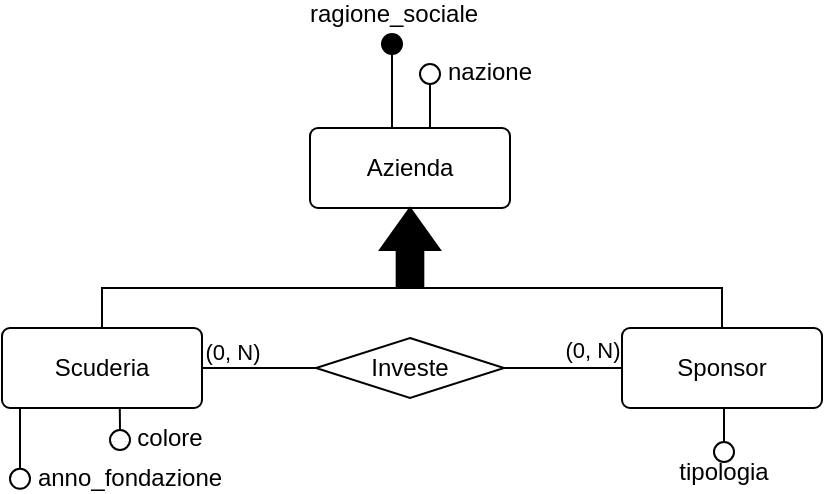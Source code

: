 <mxfile version="20.8.3" type="device"><diagram id="yc5u9u19qxj1vEaBZt0L" name="Pagina-1"><mxGraphModel dx="819" dy="406" grid="1" gridSize="10" guides="1" tooltips="1" connect="1" arrows="1" fold="1" page="1" pageScale="1" pageWidth="827" pageHeight="1169" math="0" shadow="0"><root><mxCell id="0"/><mxCell id="1" parent="0"/><mxCell id="zSOFJVMHJNUmHHIuk0LI-140" style="edgeStyle=orthogonalEdgeStyle;rounded=0;orthogonalLoop=1;jettySize=auto;html=1;exitX=0.5;exitY=0;exitDx=0;exitDy=0;entryX=0;entryY=0.5;entryDx=0;entryDy=0;entryPerimeter=0;strokeColor=default;endArrow=none;endFill=0;" parent="1" source="zSOFJVMHJNUmHHIuk0LI-96" target="zSOFJVMHJNUmHHIuk0LI-99" edge="1"><mxGeometry relative="1" as="geometry"><Array as="points"><mxPoint x="570" y="190"/></Array></mxGeometry></mxCell><mxCell id="zSOFJVMHJNUmHHIuk0LI-96" value="Sponsor" style="rounded=1;arcSize=10;whiteSpace=wrap;html=1;align=center;" parent="1" vertex="1"><mxGeometry x="520" y="210" width="100" height="40" as="geometry"/></mxCell><mxCell id="zSOFJVMHJNUmHHIuk0LI-139" style="edgeStyle=orthogonalEdgeStyle;rounded=0;orthogonalLoop=1;jettySize=auto;html=1;exitX=0.5;exitY=0;exitDx=0;exitDy=0;entryX=0;entryY=0.5;entryDx=0;entryDy=0;entryPerimeter=0;strokeColor=default;endArrow=none;endFill=0;" parent="1" source="zSOFJVMHJNUmHHIuk0LI-97" target="zSOFJVMHJNUmHHIuk0LI-99" edge="1"><mxGeometry relative="1" as="geometry"><Array as="points"><mxPoint x="260" y="190"/></Array></mxGeometry></mxCell><mxCell id="zSOFJVMHJNUmHHIuk0LI-97" value="Scuderia" style="rounded=1;arcSize=10;whiteSpace=wrap;html=1;align=center;" parent="1" vertex="1"><mxGeometry x="210" y="210" width="100" height="40" as="geometry"/></mxCell><mxCell id="zSOFJVMHJNUmHHIuk0LI-98" value="Azienda" style="rounded=1;arcSize=10;whiteSpace=wrap;html=1;align=center;" parent="1" vertex="1"><mxGeometry x="364" y="110" width="100" height="40" as="geometry"/></mxCell><mxCell id="zSOFJVMHJNUmHHIuk0LI-99" value="" style="shape=singleArrow;direction=north;whiteSpace=wrap;html=1;fillColor=#000000;arrowWidth=0.444;arrowSize=0.526;" parent="1" vertex="1"><mxGeometry x="399" y="150" width="30" height="40" as="geometry"/></mxCell><mxCell id="zSOFJVMHJNUmHHIuk0LI-104" value="" style="endArrow=none;html=1;rounded=0;strokeColor=default;entryX=0.5;entryY=1;entryDx=0;entryDy=0;" parent="1" target="zSOFJVMHJNUmHHIuk0LI-105" edge="1"><mxGeometry width="50" height="50" relative="1" as="geometry"><mxPoint x="405" y="110" as="sourcePoint"/><mxPoint x="360" y="100" as="targetPoint"/></mxGeometry></mxCell><mxCell id="zSOFJVMHJNUmHHIuk0LI-105" value="" style="ellipse;whiteSpace=wrap;html=1;aspect=fixed;fillColor=#000000;" parent="1" vertex="1"><mxGeometry x="400" y="63" width="10" height="10" as="geometry"/></mxCell><mxCell id="zSOFJVMHJNUmHHIuk0LI-109" value="ragione_sociale" style="text;html=1;strokeColor=none;fillColor=none;align=center;verticalAlign=middle;whiteSpace=wrap;rounded=0;" parent="1" vertex="1"><mxGeometry x="376" y="48" width="60" height="10" as="geometry"/></mxCell><mxCell id="zSOFJVMHJNUmHHIuk0LI-110" value="" style="endArrow=none;html=1;rounded=0;strokeColor=default;entryX=0.5;entryY=1;entryDx=0;entryDy=0;exitX=0.4;exitY=-0.009;exitDx=0;exitDy=0;exitPerimeter=0;" parent="1" target="zSOFJVMHJNUmHHIuk0LI-111" edge="1"><mxGeometry width="50" height="50" relative="1" as="geometry"><mxPoint x="424" y="109.64" as="sourcePoint"/><mxPoint x="370" y="110" as="targetPoint"/></mxGeometry></mxCell><mxCell id="zSOFJVMHJNUmHHIuk0LI-111" value="" style="ellipse;whiteSpace=wrap;html=1;aspect=fixed;fillColor=none;" parent="1" vertex="1"><mxGeometry x="419" y="78" width="10" height="10" as="geometry"/></mxCell><mxCell id="zSOFJVMHJNUmHHIuk0LI-118" value="nazione" style="text;html=1;strokeColor=none;fillColor=none;align=center;verticalAlign=middle;whiteSpace=wrap;rounded=0;" parent="1" vertex="1"><mxGeometry x="424" y="77" width="60" height="10" as="geometry"/></mxCell><mxCell id="TriCxUVUexyncDfQQ6oX-3" value="" style="ellipse;whiteSpace=wrap;html=1;aspect=fixed;fillColor=none;" vertex="1" parent="1"><mxGeometry x="214" y="280.4" width="10" height="10" as="geometry"/></mxCell><mxCell id="TriCxUVUexyncDfQQ6oX-4" value="" style="endArrow=none;html=1;rounded=0;strokeColor=default;exitX=0.5;exitY=0;exitDx=0;exitDy=0;" edge="1" parent="1" source="TriCxUVUexyncDfQQ6oX-3"><mxGeometry width="50" height="50" relative="1" as="geometry"><mxPoint x="214" y="329.4" as="sourcePoint"/><mxPoint x="219" y="250" as="targetPoint"/></mxGeometry></mxCell><mxCell id="TriCxUVUexyncDfQQ6oX-5" value="anno_fondazione" style="text;html=1;strokeColor=none;fillColor=none;align=center;verticalAlign=middle;whiteSpace=wrap;rounded=0;" vertex="1" parent="1"><mxGeometry x="244" y="280" width="60" height="10" as="geometry"/></mxCell><mxCell id="TriCxUVUexyncDfQQ6oX-10" value="" style="ellipse;whiteSpace=wrap;html=1;aspect=fixed;fillColor=none;" vertex="1" parent="1"><mxGeometry x="264" y="261" width="10" height="10" as="geometry"/></mxCell><mxCell id="TriCxUVUexyncDfQQ6oX-11" value="" style="endArrow=none;html=1;rounded=0;strokeColor=default;exitX=0.5;exitY=0;exitDx=0;exitDy=0;entryX=0.589;entryY=0.999;entryDx=0;entryDy=0;entryPerimeter=0;" edge="1" parent="1" source="TriCxUVUexyncDfQQ6oX-10" target="zSOFJVMHJNUmHHIuk0LI-97"><mxGeometry width="50" height="50" relative="1" as="geometry"><mxPoint x="264" y="319.4" as="sourcePoint"/><mxPoint x="269" y="240" as="targetPoint"/></mxGeometry></mxCell><mxCell id="TriCxUVUexyncDfQQ6oX-12" value="colore" style="text;html=1;strokeColor=none;fillColor=none;align=center;verticalAlign=middle;whiteSpace=wrap;rounded=0;" vertex="1" parent="1"><mxGeometry x="264" y="260" width="60" height="10" as="geometry"/></mxCell><mxCell id="TriCxUVUexyncDfQQ6oX-20" value="" style="ellipse;whiteSpace=wrap;html=1;aspect=fixed;fillColor=none;" vertex="1" parent="1"><mxGeometry x="566" y="267" width="10" height="10" as="geometry"/></mxCell><mxCell id="TriCxUVUexyncDfQQ6oX-21" value="" style="endArrow=none;html=1;rounded=0;strokeColor=default;exitX=0.5;exitY=0;exitDx=0;exitDy=0;" edge="1" parent="1" source="TriCxUVUexyncDfQQ6oX-20"><mxGeometry width="50" height="50" relative="1" as="geometry"><mxPoint x="566" y="329.44" as="sourcePoint"/><mxPoint x="571" y="250.04" as="targetPoint"/></mxGeometry></mxCell><mxCell id="TriCxUVUexyncDfQQ6oX-22" value="tipologia" style="text;html=1;strokeColor=none;fillColor=none;align=center;verticalAlign=middle;whiteSpace=wrap;rounded=0;" vertex="1" parent="1"><mxGeometry x="541" y="277" width="60" height="10" as="geometry"/></mxCell><mxCell id="TriCxUVUexyncDfQQ6oX-28" style="edgeStyle=orthogonalEdgeStyle;rounded=1;orthogonalLoop=1;jettySize=auto;html=1;exitX=1;exitY=0.5;exitDx=0;exitDy=0;entryX=0;entryY=0.5;entryDx=0;entryDy=0;endArrow=none;endFill=0;" edge="1" parent="1" source="TriCxUVUexyncDfQQ6oX-27" target="zSOFJVMHJNUmHHIuk0LI-96"><mxGeometry relative="1" as="geometry"/></mxCell><mxCell id="TriCxUVUexyncDfQQ6oX-30" value="(0, N)" style="edgeLabel;html=1;align=center;verticalAlign=middle;resizable=0;points=[];" vertex="1" connectable="0" parent="TriCxUVUexyncDfQQ6oX-28"><mxGeometry x="0.672" y="1" relative="1" as="geometry"><mxPoint x="-6" y="-8" as="offset"/></mxGeometry></mxCell><mxCell id="TriCxUVUexyncDfQQ6oX-29" style="edgeStyle=orthogonalEdgeStyle;rounded=1;orthogonalLoop=1;jettySize=auto;html=1;exitX=0;exitY=0.5;exitDx=0;exitDy=0;entryX=1;entryY=0.5;entryDx=0;entryDy=0;endArrow=none;endFill=0;" edge="1" parent="1" source="TriCxUVUexyncDfQQ6oX-27" target="zSOFJVMHJNUmHHIuk0LI-97"><mxGeometry relative="1" as="geometry"/></mxCell><mxCell id="TriCxUVUexyncDfQQ6oX-31" value="(0, N)" style="edgeLabel;html=1;align=center;verticalAlign=middle;resizable=0;points=[];" vertex="1" connectable="0" parent="TriCxUVUexyncDfQQ6oX-29"><mxGeometry x="0.626" y="1" relative="1" as="geometry"><mxPoint x="4" y="-9" as="offset"/></mxGeometry></mxCell><mxCell id="TriCxUVUexyncDfQQ6oX-27" value="Investe" style="shape=rhombus;perimeter=rhombusPerimeter;whiteSpace=wrap;html=1;align=center;fillColor=default;" vertex="1" parent="1"><mxGeometry x="367" y="215" width="94" height="30" as="geometry"/></mxCell></root></mxGraphModel></diagram></mxfile>
